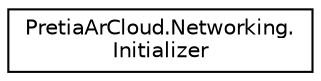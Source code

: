 digraph "Graphical Class Hierarchy"
{
 // LATEX_PDF_SIZE
  edge [fontname="Helvetica",fontsize="10",labelfontname="Helvetica",labelfontsize="10"];
  node [fontname="Helvetica",fontsize="10",shape=record];
  rankdir="LR";
  Node0 [label="PretiaArCloud.Networking.\lInitializer",height=0.2,width=0.4,color="black", fillcolor="white", style="filled",URL="$classPretiaArCloud_1_1Networking_1_1Initializer.html",tooltip=" "];
}
